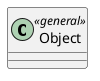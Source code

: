 '
'ClassDiagrams: Annotation
'
'<< xxx >>.
'
'--------------------------------------
'

@startuml

class Object << general >>

@enduml